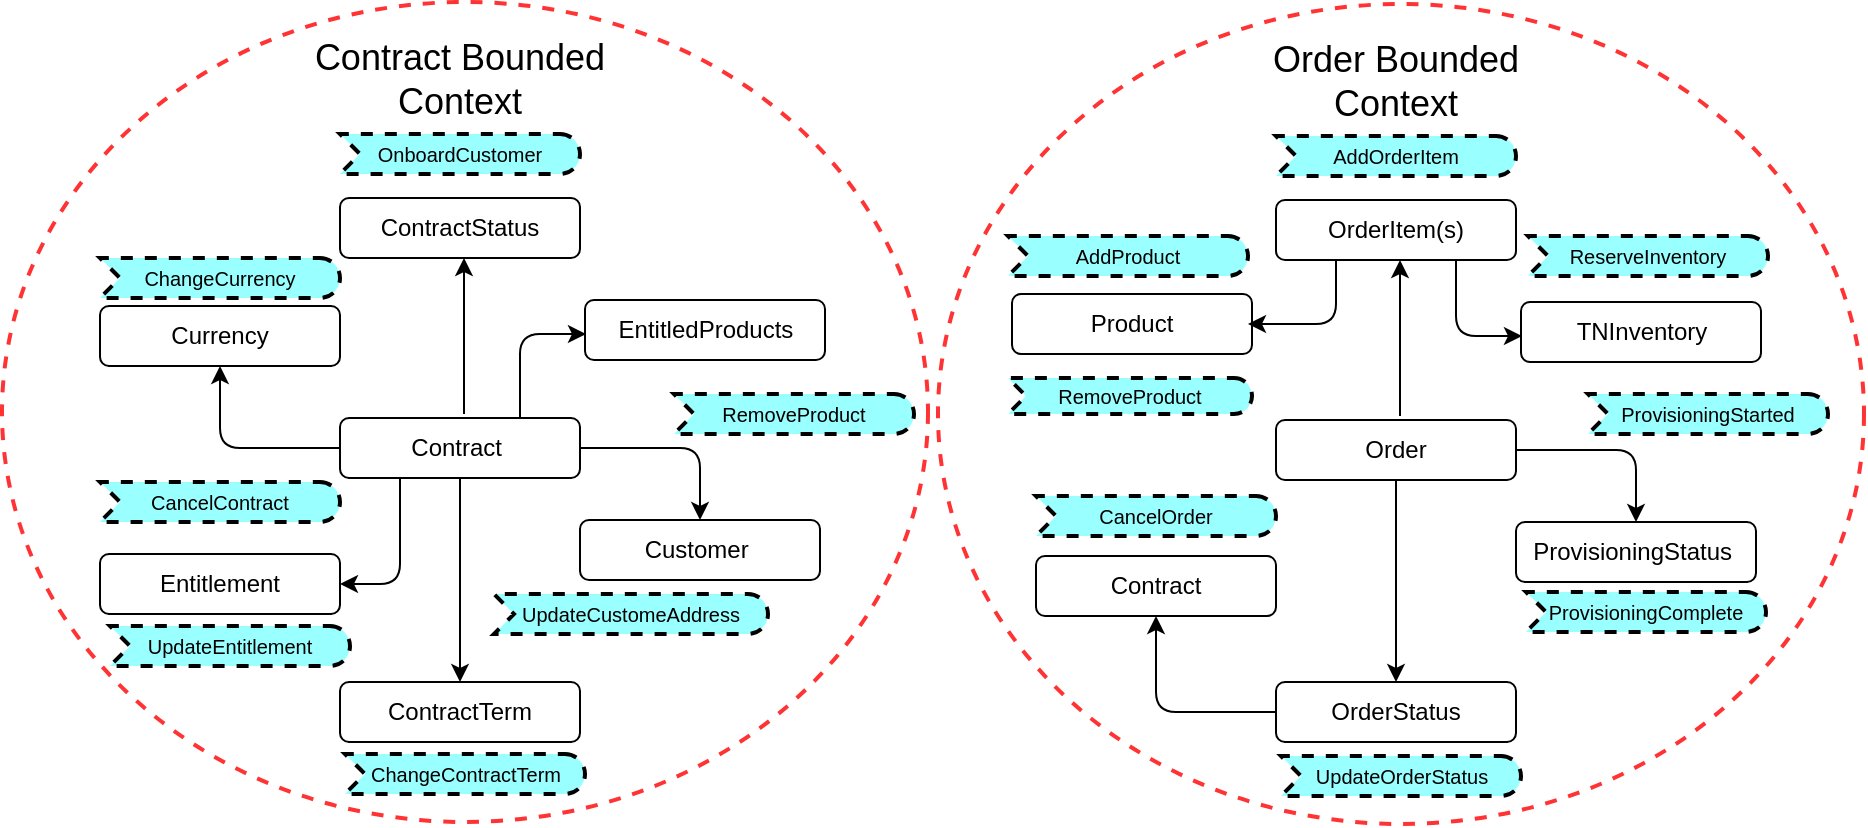 <mxfile version="14.2.9" type="github">
  <diagram id="r4k9YjdjaylWLoNKeNUF" name="Page-1">
    <mxGraphModel dx="1718" dy="484" grid="1" gridSize="10" guides="1" tooltips="1" connect="1" arrows="1" fold="1" page="1" pageScale="1" pageWidth="850" pageHeight="1100" math="0" shadow="0">
      <root>
        <mxCell id="0" />
        <mxCell id="1" parent="0" />
        <mxCell id="5IULGxTD0l-tf5MQh9gl-8" value="" style="ellipse;whiteSpace=wrap;html=1;dashed=1;strokeWidth=2;strokeColor=#FF3333;" vertex="1" parent="1">
          <mxGeometry x="-153" y="4" width="463" height="410" as="geometry" />
        </mxCell>
        <mxCell id="5IULGxTD0l-tf5MQh9gl-2" value="Contract&amp;nbsp;" style="rounded=1;whiteSpace=wrap;html=1;" vertex="1" parent="1">
          <mxGeometry x="16" y="212" width="120" height="30" as="geometry" />
        </mxCell>
        <mxCell id="5IULGxTD0l-tf5MQh9gl-3" value="Customer&amp;nbsp;" style="rounded=1;whiteSpace=wrap;html=1;" vertex="1" parent="1">
          <mxGeometry x="136" y="263" width="120" height="30" as="geometry" />
        </mxCell>
        <mxCell id="5IULGxTD0l-tf5MQh9gl-4" value="Entitlement" style="rounded=1;whiteSpace=wrap;html=1;" vertex="1" parent="1">
          <mxGeometry x="-104" y="280" width="120" height="30" as="geometry" />
        </mxCell>
        <mxCell id="5IULGxTD0l-tf5MQh9gl-5" value="EntitledProducts" style="rounded=1;whiteSpace=wrap;html=1;" vertex="1" parent="1">
          <mxGeometry x="138.5" y="153" width="120" height="30" as="geometry" />
        </mxCell>
        <mxCell id="5IULGxTD0l-tf5MQh9gl-6" value="Currency" style="rounded=1;whiteSpace=wrap;html=1;" vertex="1" parent="1">
          <mxGeometry x="-104" y="156" width="120" height="30" as="geometry" />
        </mxCell>
        <mxCell id="5IULGxTD0l-tf5MQh9gl-7" value="ContractTerm" style="rounded=1;whiteSpace=wrap;html=1;" vertex="1" parent="1">
          <mxGeometry x="16" y="344" width="120" height="30" as="geometry" />
        </mxCell>
        <mxCell id="5IULGxTD0l-tf5MQh9gl-9" value="ContractStatus" style="rounded=1;whiteSpace=wrap;html=1;" vertex="1" parent="1">
          <mxGeometry x="16" y="102" width="120" height="30" as="geometry" />
        </mxCell>
        <mxCell id="5IULGxTD0l-tf5MQh9gl-11" value="Contract Bounded Context" style="text;html=1;strokeColor=none;fillColor=none;align=center;verticalAlign=middle;whiteSpace=wrap;rounded=0;dashed=1;fontSize=18;" vertex="1" parent="1">
          <mxGeometry x="-8.75" y="28" width="169.5" height="30" as="geometry" />
        </mxCell>
        <mxCell id="5IULGxTD0l-tf5MQh9gl-12" value="" style="endArrow=classic;html=1;fontSize=18;entryX=0.45;entryY=1;entryDx=0;entryDy=0;entryPerimeter=0;" edge="1" parent="1">
          <mxGeometry width="50" height="50" relative="1" as="geometry">
            <mxPoint x="78" y="210" as="sourcePoint" />
            <mxPoint x="78" y="132" as="targetPoint" />
          </mxGeometry>
        </mxCell>
        <mxCell id="5IULGxTD0l-tf5MQh9gl-13" value="" style="endArrow=classic;html=1;fontSize=18;exitX=0.5;exitY=1;exitDx=0;exitDy=0;" edge="1" parent="1" source="5IULGxTD0l-tf5MQh9gl-2" target="5IULGxTD0l-tf5MQh9gl-7">
          <mxGeometry width="50" height="50" relative="1" as="geometry">
            <mxPoint x="87.04" y="212.01" as="sourcePoint" />
            <mxPoint x="88" y="142" as="targetPoint" />
          </mxGeometry>
        </mxCell>
        <mxCell id="5IULGxTD0l-tf5MQh9gl-14" value="" style="endArrow=classic;html=1;fontSize=18;entryX=0.5;entryY=1;entryDx=0;entryDy=0;exitX=0;exitY=0.5;exitDx=0;exitDy=0;" edge="1" parent="1" source="5IULGxTD0l-tf5MQh9gl-2" target="5IULGxTD0l-tf5MQh9gl-6">
          <mxGeometry width="50" height="50" relative="1" as="geometry">
            <mxPoint x="263" y="270" as="sourcePoint" />
            <mxPoint x="313" y="220" as="targetPoint" />
            <Array as="points">
              <mxPoint x="-44" y="227" />
            </Array>
          </mxGeometry>
        </mxCell>
        <mxCell id="5IULGxTD0l-tf5MQh9gl-15" value="" style="endArrow=classic;html=1;fontSize=18;entryX=0.5;entryY=0;entryDx=0;entryDy=0;exitX=1;exitY=0.5;exitDx=0;exitDy=0;" edge="1" parent="1" source="5IULGxTD0l-tf5MQh9gl-2" target="5IULGxTD0l-tf5MQh9gl-3">
          <mxGeometry width="50" height="50" relative="1" as="geometry">
            <mxPoint x="26" y="237" as="sourcePoint" />
            <mxPoint x="-34" y="196" as="targetPoint" />
            <Array as="points">
              <mxPoint x="196" y="227" />
            </Array>
          </mxGeometry>
        </mxCell>
        <mxCell id="5IULGxTD0l-tf5MQh9gl-17" value="" style="endArrow=classic;html=1;fontSize=18;exitX=0.25;exitY=1;exitDx=0;exitDy=0;entryX=1;entryY=0.5;entryDx=0;entryDy=0;" edge="1" parent="1" source="5IULGxTD0l-tf5MQh9gl-2" target="5IULGxTD0l-tf5MQh9gl-4">
          <mxGeometry width="50" height="50" relative="1" as="geometry">
            <mxPoint x="-87" y="424" as="sourcePoint" />
            <mxPoint x="16" y="300" as="targetPoint" />
            <Array as="points">
              <mxPoint x="46" y="295" />
            </Array>
          </mxGeometry>
        </mxCell>
        <mxCell id="5IULGxTD0l-tf5MQh9gl-19" value="OnboardCustomer" style="html=1;outlineConnect=0;whiteSpace=wrap;fillColor=#99ffff;shape=mxgraph.archimate3.event;dashed=1;strokeWidth=2;fontSize=10;" vertex="1" parent="1">
          <mxGeometry x="16" y="70" width="120" height="20" as="geometry" />
        </mxCell>
        <mxCell id="5IULGxTD0l-tf5MQh9gl-20" value="CancelContract" style="html=1;outlineConnect=0;whiteSpace=wrap;fillColor=#99ffff;shape=mxgraph.archimate3.event;dashed=1;strokeWidth=2;fontSize=10;" vertex="1" parent="1">
          <mxGeometry x="-104" y="244" width="120" height="20" as="geometry" />
        </mxCell>
        <mxCell id="5IULGxTD0l-tf5MQh9gl-21" value="" style="endArrow=classic;html=1;fontSize=18;exitX=0.75;exitY=0;exitDx=0;exitDy=0;entryX=0.004;entryY=0.567;entryDx=0;entryDy=0;entryPerimeter=0;" edge="1" parent="1" source="5IULGxTD0l-tf5MQh9gl-2" target="5IULGxTD0l-tf5MQh9gl-5">
          <mxGeometry width="50" height="50" relative="1" as="geometry">
            <mxPoint x="88" y="220" as="sourcePoint" />
            <mxPoint x="139" y="161" as="targetPoint" />
            <Array as="points">
              <mxPoint x="106" y="170" />
            </Array>
          </mxGeometry>
        </mxCell>
        <mxCell id="5IULGxTD0l-tf5MQh9gl-23" value="RemoveProduct" style="html=1;outlineConnect=0;whiteSpace=wrap;fillColor=#99ffff;shape=mxgraph.archimate3.event;dashed=1;strokeWidth=2;fontSize=10;" vertex="1" parent="1">
          <mxGeometry x="183" y="200" width="120" height="20" as="geometry" />
        </mxCell>
        <mxCell id="5IULGxTD0l-tf5MQh9gl-24" value="ChangeCurrency" style="html=1;outlineConnect=0;whiteSpace=wrap;fillColor=#99ffff;shape=mxgraph.archimate3.event;dashed=1;strokeWidth=2;fontSize=10;" vertex="1" parent="1">
          <mxGeometry x="-104" y="132" width="120" height="20" as="geometry" />
        </mxCell>
        <mxCell id="5IULGxTD0l-tf5MQh9gl-25" value="ChangeContractTerm" style="html=1;outlineConnect=0;whiteSpace=wrap;fillColor=#99ffff;shape=mxgraph.archimate3.event;dashed=1;strokeWidth=2;fontSize=10;" vertex="1" parent="1">
          <mxGeometry x="18.5" y="380" width="120" height="20" as="geometry" />
        </mxCell>
        <mxCell id="5IULGxTD0l-tf5MQh9gl-26" value="UpdateCustomeAddress" style="html=1;outlineConnect=0;whiteSpace=wrap;fillColor=#99ffff;shape=mxgraph.archimate3.event;dashed=1;strokeWidth=2;fontSize=10;" vertex="1" parent="1">
          <mxGeometry x="93" y="300" width="137" height="20" as="geometry" />
        </mxCell>
        <mxCell id="5IULGxTD0l-tf5MQh9gl-28" value="" style="ellipse;whiteSpace=wrap;html=1;dashed=1;strokeWidth=2;strokeColor=#FF3333;" vertex="1" parent="1">
          <mxGeometry x="315" y="5" width="463" height="410" as="geometry" />
        </mxCell>
        <mxCell id="5IULGxTD0l-tf5MQh9gl-29" value="Order" style="rounded=1;whiteSpace=wrap;html=1;" vertex="1" parent="1">
          <mxGeometry x="484" y="213" width="120" height="30" as="geometry" />
        </mxCell>
        <mxCell id="5IULGxTD0l-tf5MQh9gl-30" value="ProvisioningStatus&amp;nbsp;" style="rounded=1;whiteSpace=wrap;html=1;" vertex="1" parent="1">
          <mxGeometry x="604" y="264" width="120" height="30" as="geometry" />
        </mxCell>
        <mxCell id="5IULGxTD0l-tf5MQh9gl-31" value="Contract" style="rounded=1;whiteSpace=wrap;html=1;" vertex="1" parent="1">
          <mxGeometry x="364" y="281" width="120" height="30" as="geometry" />
        </mxCell>
        <mxCell id="5IULGxTD0l-tf5MQh9gl-32" value="TNInventory" style="rounded=1;whiteSpace=wrap;html=1;" vertex="1" parent="1">
          <mxGeometry x="606.5" y="154" width="120" height="30" as="geometry" />
        </mxCell>
        <mxCell id="5IULGxTD0l-tf5MQh9gl-33" value="Product" style="rounded=1;whiteSpace=wrap;html=1;" vertex="1" parent="1">
          <mxGeometry x="352" y="150" width="120" height="30" as="geometry" />
        </mxCell>
        <mxCell id="5IULGxTD0l-tf5MQh9gl-34" value="OrderStatus" style="rounded=1;whiteSpace=wrap;html=1;" vertex="1" parent="1">
          <mxGeometry x="484" y="344" width="120" height="30" as="geometry" />
        </mxCell>
        <mxCell id="5IULGxTD0l-tf5MQh9gl-35" value="OrderItem(s)" style="rounded=1;whiteSpace=wrap;html=1;" vertex="1" parent="1">
          <mxGeometry x="484" y="103" width="120" height="30" as="geometry" />
        </mxCell>
        <mxCell id="5IULGxTD0l-tf5MQh9gl-36" value="Order Bounded Context" style="text;html=1;strokeColor=none;fillColor=none;align=center;verticalAlign=middle;whiteSpace=wrap;rounded=0;dashed=1;fontSize=18;" vertex="1" parent="1">
          <mxGeometry x="459.25" y="29" width="169.5" height="30" as="geometry" />
        </mxCell>
        <mxCell id="5IULGxTD0l-tf5MQh9gl-37" value="" style="endArrow=classic;html=1;fontSize=18;entryX=0.45;entryY=1;entryDx=0;entryDy=0;entryPerimeter=0;" edge="1" parent="1">
          <mxGeometry width="50" height="50" relative="1" as="geometry">
            <mxPoint x="546" y="211" as="sourcePoint" />
            <mxPoint x="546" y="133" as="targetPoint" />
          </mxGeometry>
        </mxCell>
        <mxCell id="5IULGxTD0l-tf5MQh9gl-38" value="" style="endArrow=classic;html=1;fontSize=18;exitX=0.5;exitY=1;exitDx=0;exitDy=0;" edge="1" source="5IULGxTD0l-tf5MQh9gl-29" target="5IULGxTD0l-tf5MQh9gl-34" parent="1">
          <mxGeometry width="50" height="50" relative="1" as="geometry">
            <mxPoint x="555.04" y="213.01" as="sourcePoint" />
            <mxPoint x="556" y="143" as="targetPoint" />
          </mxGeometry>
        </mxCell>
        <mxCell id="5IULGxTD0l-tf5MQh9gl-39" value="" style="endArrow=classic;html=1;fontSize=18;exitX=0.25;exitY=1;exitDx=0;exitDy=0;" edge="1" source="5IULGxTD0l-tf5MQh9gl-35" parent="1">
          <mxGeometry width="50" height="50" relative="1" as="geometry">
            <mxPoint x="731" y="271" as="sourcePoint" />
            <mxPoint x="470" y="165" as="targetPoint" />
            <Array as="points">
              <mxPoint x="514" y="165" />
            </Array>
          </mxGeometry>
        </mxCell>
        <mxCell id="5IULGxTD0l-tf5MQh9gl-40" value="" style="endArrow=classic;html=1;fontSize=18;entryX=0.5;entryY=0;entryDx=0;entryDy=0;exitX=1;exitY=0.5;exitDx=0;exitDy=0;" edge="1" source="5IULGxTD0l-tf5MQh9gl-29" target="5IULGxTD0l-tf5MQh9gl-30" parent="1">
          <mxGeometry width="50" height="50" relative="1" as="geometry">
            <mxPoint x="494" y="238" as="sourcePoint" />
            <mxPoint x="434" y="197" as="targetPoint" />
            <Array as="points">
              <mxPoint x="664" y="228" />
            </Array>
          </mxGeometry>
        </mxCell>
        <mxCell id="5IULGxTD0l-tf5MQh9gl-41" value="" style="endArrow=classic;html=1;fontSize=18;exitX=0;exitY=0.5;exitDx=0;exitDy=0;entryX=0.5;entryY=1;entryDx=0;entryDy=0;" edge="1" source="5IULGxTD0l-tf5MQh9gl-34" target="5IULGxTD0l-tf5MQh9gl-31" parent="1">
          <mxGeometry width="50" height="50" relative="1" as="geometry">
            <mxPoint x="381" y="425" as="sourcePoint" />
            <mxPoint x="431" y="375" as="targetPoint" />
            <Array as="points">
              <mxPoint x="424" y="359" />
            </Array>
          </mxGeometry>
        </mxCell>
        <mxCell id="5IULGxTD0l-tf5MQh9gl-42" value="AddOrderItem" style="html=1;outlineConnect=0;whiteSpace=wrap;fillColor=#99ffff;shape=mxgraph.archimate3.event;dashed=1;strokeWidth=2;fontSize=10;" vertex="1" parent="1">
          <mxGeometry x="484" y="71" width="120" height="20" as="geometry" />
        </mxCell>
        <mxCell id="5IULGxTD0l-tf5MQh9gl-43" value="CancelOrder" style="html=1;outlineConnect=0;whiteSpace=wrap;fillColor=#99ffff;shape=mxgraph.archimate3.event;dashed=1;strokeWidth=2;fontSize=10;" vertex="1" parent="1">
          <mxGeometry x="364" y="251" width="120" height="20" as="geometry" />
        </mxCell>
        <mxCell id="5IULGxTD0l-tf5MQh9gl-44" value="" style="endArrow=classic;html=1;fontSize=18;entryX=0.004;entryY=0.567;entryDx=0;entryDy=0;entryPerimeter=0;exitX=0.75;exitY=1;exitDx=0;exitDy=0;" edge="1" source="5IULGxTD0l-tf5MQh9gl-35" target="5IULGxTD0l-tf5MQh9gl-32" parent="1">
          <mxGeometry width="50" height="50" relative="1" as="geometry">
            <mxPoint x="574" y="140" as="sourcePoint" />
            <mxPoint x="607" y="162" as="targetPoint" />
            <Array as="points">
              <mxPoint x="574" y="171" />
            </Array>
          </mxGeometry>
        </mxCell>
        <mxCell id="5IULGxTD0l-tf5MQh9gl-45" value="RemoveProduct" style="html=1;outlineConnect=0;whiteSpace=wrap;fillColor=#99ffff;shape=mxgraph.archimate3.event;dashed=1;strokeWidth=2;fontSize=10;" vertex="1" parent="1">
          <mxGeometry x="350" y="192" width="122" height="18" as="geometry" />
        </mxCell>
        <mxCell id="5IULGxTD0l-tf5MQh9gl-47" value="UpdateOrderStatus" style="html=1;outlineConnect=0;whiteSpace=wrap;fillColor=#99ffff;shape=mxgraph.archimate3.event;dashed=1;strokeWidth=2;fontSize=10;" vertex="1" parent="1">
          <mxGeometry x="486.5" y="381" width="120" height="20" as="geometry" />
        </mxCell>
        <mxCell id="5IULGxTD0l-tf5MQh9gl-48" value="ProvisioningStarted" style="html=1;outlineConnect=0;whiteSpace=wrap;fillColor=#99ffff;shape=mxgraph.archimate3.event;dashed=1;strokeWidth=2;fontSize=10;" vertex="1" parent="1">
          <mxGeometry x="640" y="200" width="120" height="20" as="geometry" />
        </mxCell>
        <mxCell id="5IULGxTD0l-tf5MQh9gl-49" value="AddProduct" style="html=1;outlineConnect=0;whiteSpace=wrap;fillColor=#99ffff;shape=mxgraph.archimate3.event;dashed=1;strokeWidth=2;fontSize=10;" vertex="1" parent="1">
          <mxGeometry x="350" y="121" width="120" height="20" as="geometry" />
        </mxCell>
        <mxCell id="5IULGxTD0l-tf5MQh9gl-50" value="UpdateEntitlement" style="html=1;outlineConnect=0;whiteSpace=wrap;fillColor=#99ffff;shape=mxgraph.archimate3.event;dashed=1;strokeWidth=2;fontSize=10;" vertex="1" parent="1">
          <mxGeometry x="-99" y="316" width="120" height="20" as="geometry" />
        </mxCell>
        <mxCell id="5IULGxTD0l-tf5MQh9gl-51" value="ReserveInventory" style="html=1;outlineConnect=0;whiteSpace=wrap;fillColor=#99ffff;shape=mxgraph.archimate3.event;dashed=1;strokeWidth=2;fontSize=10;" vertex="1" parent="1">
          <mxGeometry x="610" y="121" width="120" height="20" as="geometry" />
        </mxCell>
        <mxCell id="5IULGxTD0l-tf5MQh9gl-52" value="ProvisioningComplete" style="html=1;outlineConnect=0;whiteSpace=wrap;fillColor=#99ffff;shape=mxgraph.archimate3.event;dashed=1;strokeWidth=2;fontSize=10;" vertex="1" parent="1">
          <mxGeometry x="609" y="299" width="120" height="20" as="geometry" />
        </mxCell>
      </root>
    </mxGraphModel>
  </diagram>
</mxfile>
